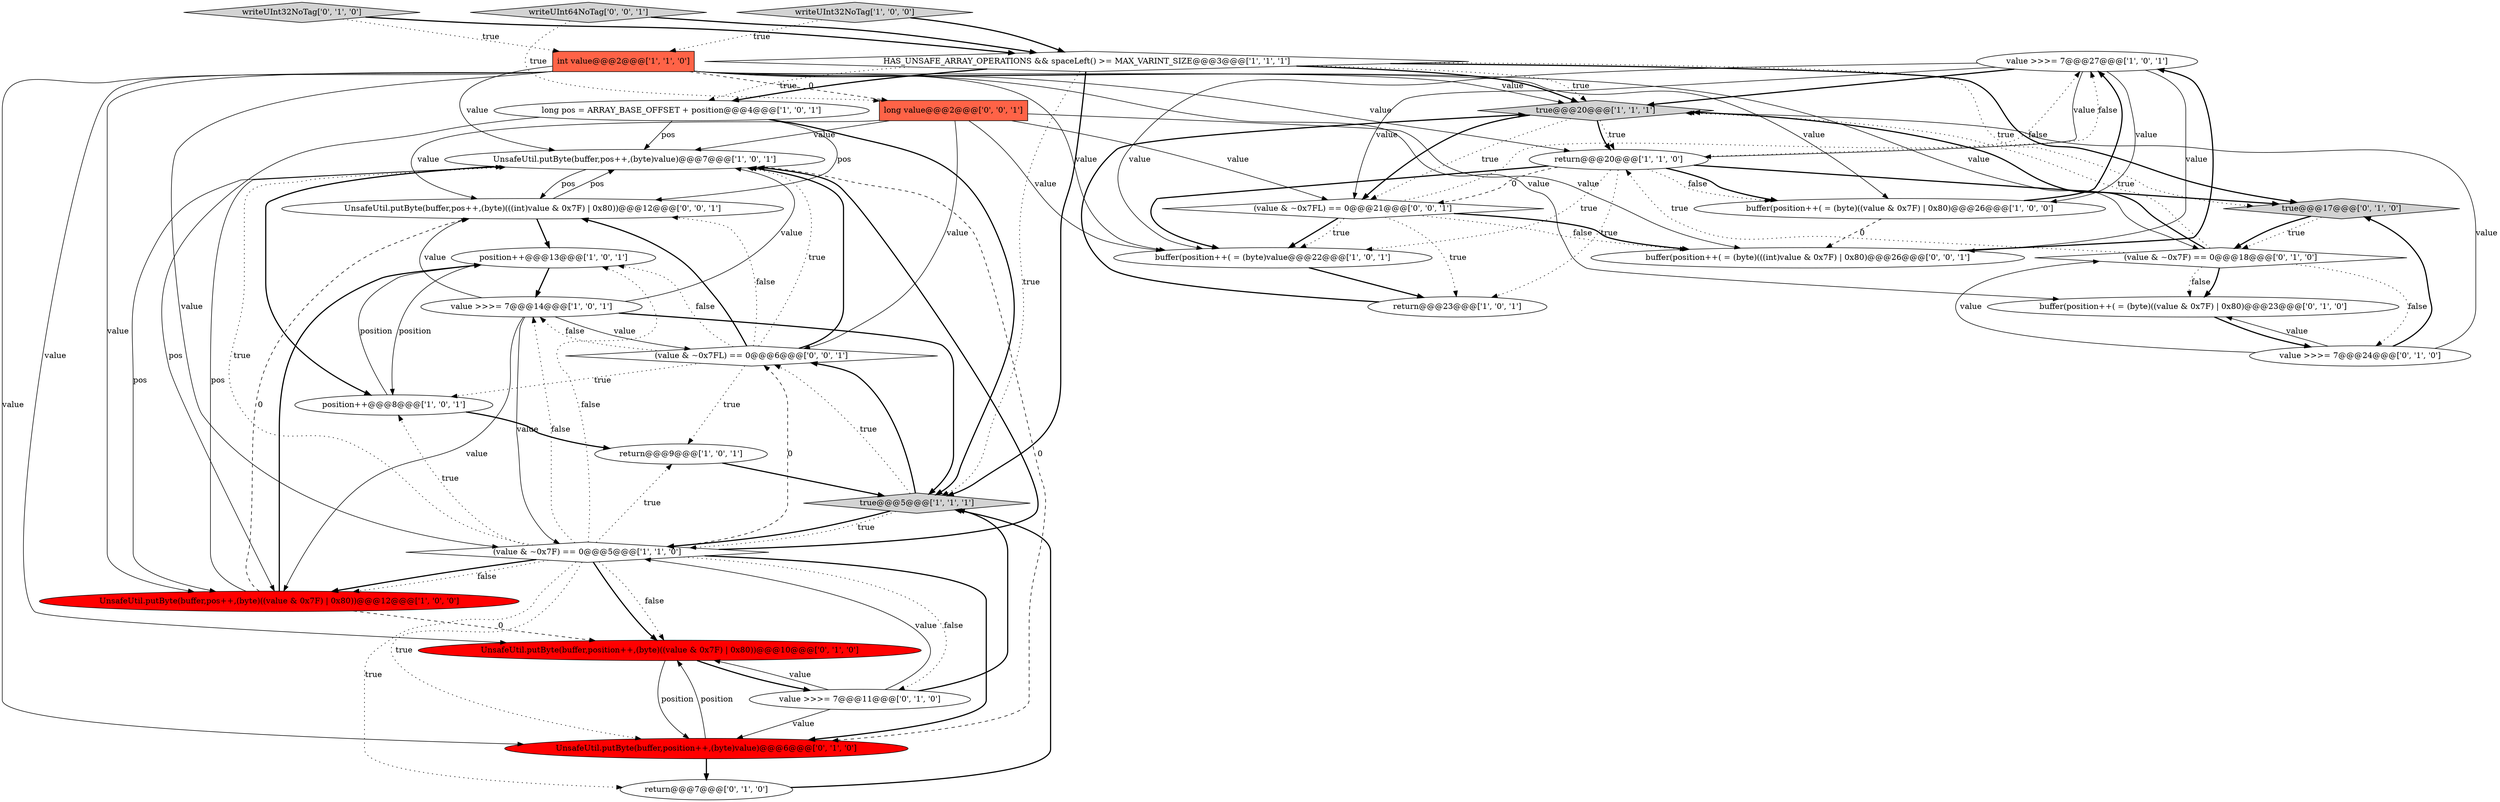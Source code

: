 digraph {
4 [style = filled, label = "value >>>= 7@@@27@@@['1', '0', '1']", fillcolor = white, shape = ellipse image = "AAA0AAABBB1BBB"];
8 [style = filled, label = "UnsafeUtil.putByte(buffer,pos++,(byte)value)@@@7@@@['1', '0', '1']", fillcolor = white, shape = ellipse image = "AAA0AAABBB1BBB"];
10 [style = filled, label = "value >>>= 7@@@14@@@['1', '0', '1']", fillcolor = white, shape = ellipse image = "AAA0AAABBB1BBB"];
25 [style = filled, label = "(value & ~0x7F) == 0@@@18@@@['0', '1', '0']", fillcolor = white, shape = diamond image = "AAA0AAABBB2BBB"];
27 [style = filled, label = "UnsafeUtil.putByte(buffer,pos++,(byte)(((int)value & 0x7F) | 0x80))@@@12@@@['0', '0', '1']", fillcolor = white, shape = ellipse image = "AAA0AAABBB3BBB"];
18 [style = filled, label = "writeUInt32NoTag['0', '1', '0']", fillcolor = lightgray, shape = diamond image = "AAA0AAABBB2BBB"];
2 [style = filled, label = "true@@@20@@@['1', '1', '1']", fillcolor = lightgray, shape = diamond image = "AAA0AAABBB1BBB"];
26 [style = filled, label = "true@@@17@@@['0', '1', '0']", fillcolor = lightgray, shape = diamond image = "AAA0AAABBB2BBB"];
11 [style = filled, label = "HAS_UNSAFE_ARRAY_OPERATIONS && spaceLeft() >= MAX_VARINT_SIZE@@@3@@@['1', '1', '1']", fillcolor = white, shape = diamond image = "AAA0AAABBB1BBB"];
7 [style = filled, label = "int value@@@2@@@['1', '1', '0']", fillcolor = tomato, shape = box image = "AAA0AAABBB1BBB"];
21 [style = filled, label = "return@@@7@@@['0', '1', '0']", fillcolor = white, shape = ellipse image = "AAA0AAABBB2BBB"];
5 [style = filled, label = "true@@@5@@@['1', '1', '1']", fillcolor = lightgray, shape = diamond image = "AAA0AAABBB1BBB"];
15 [style = filled, label = "return@@@23@@@['1', '0', '1']", fillcolor = white, shape = ellipse image = "AAA0AAABBB1BBB"];
0 [style = filled, label = "return@@@9@@@['1', '0', '1']", fillcolor = white, shape = ellipse image = "AAA0AAABBB1BBB"];
6 [style = filled, label = "buffer(position++( = (byte)value@@@22@@@['1', '0', '1']", fillcolor = white, shape = ellipse image = "AAA0AAABBB1BBB"];
9 [style = filled, label = "long pos = ARRAY_BASE_OFFSET + position@@@4@@@['1', '0', '1']", fillcolor = white, shape = ellipse image = "AAA0AAABBB1BBB"];
3 [style = filled, label = "(value & ~0x7F) == 0@@@5@@@['1', '1', '0']", fillcolor = white, shape = diamond image = "AAA0AAABBB1BBB"];
1 [style = filled, label = "position++@@@8@@@['1', '0', '1']", fillcolor = white, shape = ellipse image = "AAA0AAABBB1BBB"];
31 [style = filled, label = "long value@@@2@@@['0', '0', '1']", fillcolor = tomato, shape = box image = "AAA0AAABBB3BBB"];
13 [style = filled, label = "writeUInt32NoTag['1', '0', '0']", fillcolor = lightgray, shape = diamond image = "AAA0AAABBB1BBB"];
22 [style = filled, label = "value >>>= 7@@@24@@@['0', '1', '0']", fillcolor = white, shape = ellipse image = "AAA0AAABBB2BBB"];
14 [style = filled, label = "return@@@20@@@['1', '1', '0']", fillcolor = white, shape = ellipse image = "AAA0AAABBB1BBB"];
17 [style = filled, label = "buffer(position++( = (byte)((value & 0x7F) | 0x80)@@@26@@@['1', '0', '0']", fillcolor = white, shape = ellipse image = "AAA0AAABBB1BBB"];
12 [style = filled, label = "position++@@@13@@@['1', '0', '1']", fillcolor = white, shape = ellipse image = "AAA0AAABBB1BBB"];
16 [style = filled, label = "UnsafeUtil.putByte(buffer,pos++,(byte)((value & 0x7F) | 0x80))@@@12@@@['1', '0', '0']", fillcolor = red, shape = ellipse image = "AAA1AAABBB1BBB"];
23 [style = filled, label = "value >>>= 7@@@11@@@['0', '1', '0']", fillcolor = white, shape = ellipse image = "AAA0AAABBB2BBB"];
20 [style = filled, label = "UnsafeUtil.putByte(buffer,position++,(byte)value)@@@6@@@['0', '1', '0']", fillcolor = red, shape = ellipse image = "AAA1AAABBB2BBB"];
29 [style = filled, label = "buffer(position++( = (byte)(((int)value & 0x7F) | 0x80)@@@26@@@['0', '0', '1']", fillcolor = white, shape = ellipse image = "AAA0AAABBB3BBB"];
24 [style = filled, label = "UnsafeUtil.putByte(buffer,position++,(byte)((value & 0x7F) | 0x80))@@@10@@@['0', '1', '0']", fillcolor = red, shape = ellipse image = "AAA1AAABBB2BBB"];
30 [style = filled, label = "writeUInt64NoTag['0', '0', '1']", fillcolor = lightgray, shape = diamond image = "AAA0AAABBB3BBB"];
32 [style = filled, label = "(value & ~0x7FL) == 0@@@21@@@['0', '0', '1']", fillcolor = white, shape = diamond image = "AAA0AAABBB3BBB"];
28 [style = filled, label = "(value & ~0x7FL) == 0@@@6@@@['0', '0', '1']", fillcolor = white, shape = diamond image = "AAA0AAABBB3BBB"];
19 [style = filled, label = "buffer(position++( = (byte)((value & 0x7F) | 0x80)@@@23@@@['0', '1', '0']", fillcolor = white, shape = ellipse image = "AAA0AAABBB2BBB"];
32->4 [style = dotted, label="false"];
5->3 [style = bold, label=""];
14->17 [style = dotted, label="false"];
3->24 [style = bold, label=""];
16->27 [style = dashed, label="0"];
7->17 [style = solid, label="value"];
1->12 [style = solid, label="position"];
10->8 [style = solid, label="value"];
14->17 [style = bold, label=""];
3->16 [style = bold, label=""];
5->28 [style = bold, label=""];
11->9 [style = bold, label=""];
10->3 [style = solid, label="value"];
10->28 [style = solid, label="value"];
32->6 [style = bold, label=""];
22->19 [style = solid, label="value"];
8->1 [style = bold, label=""];
10->27 [style = solid, label="value"];
30->11 [style = bold, label=""];
11->2 [style = dotted, label="true"];
12->10 [style = bold, label=""];
32->29 [style = dotted, label="false"];
25->22 [style = dotted, label="false"];
2->14 [style = bold, label=""];
25->19 [style = bold, label=""];
3->0 [style = dotted, label="true"];
9->5 [style = bold, label=""];
7->3 [style = solid, label="value"];
27->8 [style = solid, label="pos"];
2->32 [style = bold, label=""];
28->10 [style = dotted, label="false"];
7->24 [style = solid, label="value"];
23->3 [style = solid, label="value"];
7->25 [style = solid, label="value"];
32->15 [style = dotted, label="true"];
24->20 [style = solid, label="position"];
31->32 [style = solid, label="value"];
9->16 [style = solid, label="pos"];
28->8 [style = dotted, label="true"];
27->12 [style = bold, label=""];
7->19 [style = solid, label="value"];
18->11 [style = bold, label=""];
28->12 [style = dotted, label="false"];
11->5 [style = dotted, label="true"];
13->7 [style = dotted, label="true"];
1->0 [style = bold, label=""];
25->19 [style = dotted, label="false"];
5->3 [style = dotted, label="true"];
4->2 [style = bold, label=""];
13->11 [style = bold, label=""];
25->2 [style = bold, label=""];
22->2 [style = solid, label="value"];
11->26 [style = dotted, label="true"];
16->8 [style = solid, label="pos"];
8->16 [style = solid, label="pos"];
31->27 [style = solid, label="value"];
20->24 [style = solid, label="position"];
22->25 [style = solid, label="value"];
31->8 [style = solid, label="value"];
19->22 [style = bold, label=""];
3->1 [style = dotted, label="true"];
14->6 [style = bold, label=""];
11->26 [style = bold, label=""];
7->8 [style = solid, label="value"];
22->26 [style = bold, label=""];
3->28 [style = dashed, label="0"];
18->7 [style = dotted, label="true"];
7->31 [style = dashed, label="0"];
23->5 [style = bold, label=""];
32->6 [style = dotted, label="true"];
31->28 [style = solid, label="value"];
11->9 [style = dotted, label="true"];
7->14 [style = solid, label="value"];
23->24 [style = solid, label="value"];
28->1 [style = dotted, label="true"];
6->15 [style = bold, label=""];
3->12 [style = dotted, label="false"];
21->5 [style = bold, label=""];
31->6 [style = solid, label="value"];
4->14 [style = solid, label="value"];
3->10 [style = dotted, label="false"];
28->0 [style = dotted, label="true"];
11->5 [style = bold, label=""];
9->8 [style = solid, label="pos"];
14->32 [style = dashed, label="0"];
10->5 [style = bold, label=""];
23->20 [style = solid, label="value"];
7->2 [style = solid, label="value"];
3->21 [style = dotted, label="true"];
3->8 [style = bold, label=""];
28->8 [style = bold, label=""];
31->29 [style = solid, label="value"];
7->6 [style = solid, label="value"];
2->14 [style = dotted, label="true"];
10->16 [style = solid, label="value"];
25->2 [style = dotted, label="true"];
3->16 [style = dotted, label="false"];
5->28 [style = dotted, label="true"];
17->4 [style = bold, label=""];
30->31 [style = dotted, label="true"];
0->5 [style = bold, label=""];
24->23 [style = bold, label=""];
14->6 [style = dotted, label="true"];
15->2 [style = bold, label=""];
29->4 [style = bold, label=""];
16->24 [style = dashed, label="0"];
26->25 [style = dotted, label="true"];
8->27 [style = solid, label="pos"];
26->25 [style = bold, label=""];
4->6 [style = solid, label="value"];
8->20 [style = dashed, label="0"];
7->16 [style = solid, label="value"];
25->14 [style = dotted, label="true"];
17->29 [style = dashed, label="0"];
11->2 [style = bold, label=""];
4->32 [style = solid, label="value"];
7->20 [style = solid, label="value"];
2->32 [style = dotted, label="true"];
20->21 [style = bold, label=""];
14->26 [style = bold, label=""];
12->1 [style = solid, label="position"];
32->29 [style = bold, label=""];
14->15 [style = dotted, label="true"];
3->20 [style = bold, label=""];
4->17 [style = solid, label="value"];
28->27 [style = dotted, label="false"];
4->29 [style = solid, label="value"];
3->23 [style = dotted, label="false"];
28->27 [style = bold, label=""];
9->27 [style = solid, label="pos"];
3->24 [style = dotted, label="false"];
3->8 [style = dotted, label="true"];
14->4 [style = dotted, label="false"];
16->12 [style = bold, label=""];
3->20 [style = dotted, label="true"];
}
